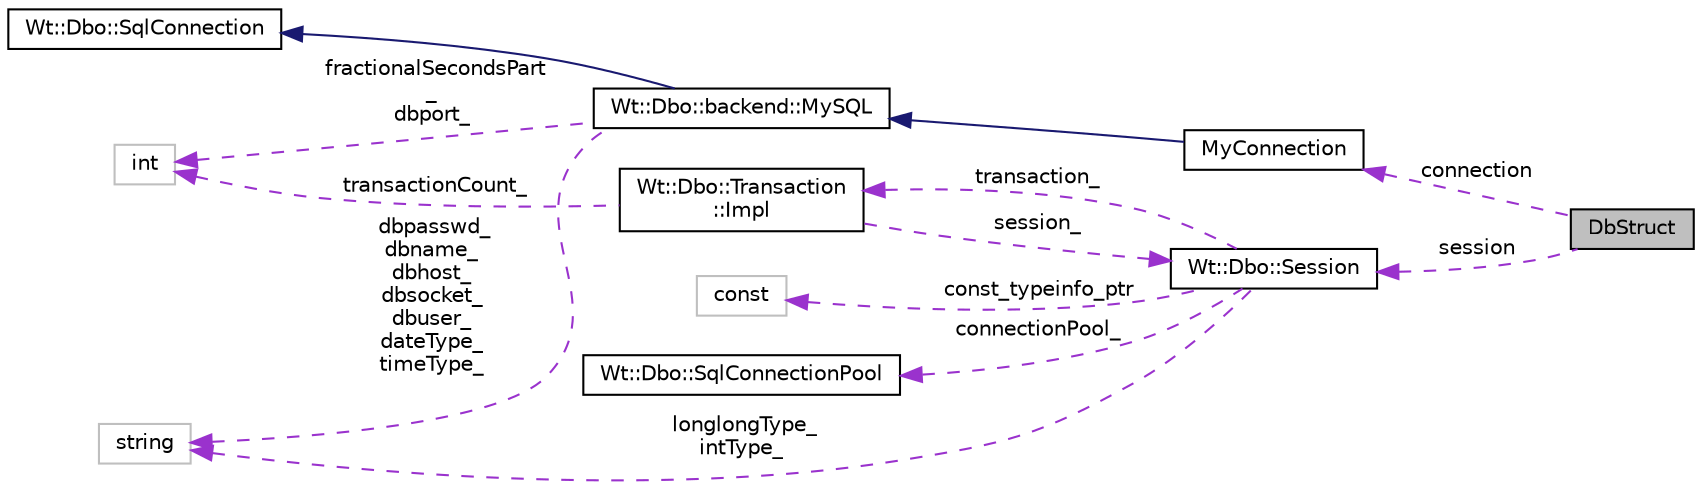 digraph "DbStruct"
{
 // LATEX_PDF_SIZE
  edge [fontname="Helvetica",fontsize="10",labelfontname="Helvetica",labelfontsize="10"];
  node [fontname="Helvetica",fontsize="10",shape=record];
  rankdir="LR";
  Node1 [label="DbStruct",height=0.2,width=0.4,color="black", fillcolor="grey75", style="filled", fontcolor="black",tooltip=" "];
  Node2 -> Node1 [dir="back",color="darkorchid3",fontsize="10",style="dashed",label=" connection" ];
  Node2 [label="MyConnection",height=0.2,width=0.4,color="black", fillcolor="white", style="filled",URL="$classMyConnection.html",tooltip=" "];
  Node3 -> Node2 [dir="back",color="midnightblue",fontsize="10",style="solid"];
  Node3 [label="Wt::Dbo::backend::MySQL",height=0.2,width=0.4,color="black", fillcolor="white", style="filled",URL="$classWt_1_1Dbo_1_1backend_1_1MySQL.html",tooltip="A MySQL connection."];
  Node4 -> Node3 [dir="back",color="midnightblue",fontsize="10",style="solid"];
  Node4 [label="Wt::Dbo::SqlConnection",height=0.2,width=0.4,color="black", fillcolor="white", style="filled",URL="$classWt_1_1Dbo_1_1SqlConnection.html",tooltip="Abstract base class for an SQL connection."];
  Node5 -> Node3 [dir="back",color="darkorchid3",fontsize="10",style="dashed",label=" fractionalSecondsPart\l_\ndbport_" ];
  Node5 [label="int",height=0.2,width=0.4,color="grey75", fillcolor="white", style="filled",tooltip=" "];
  Node6 -> Node3 [dir="back",color="darkorchid3",fontsize="10",style="dashed",label=" dbpasswd_\ndbname_\ndbhost_\ndbsocket_\ndbuser_\ndateType_\ntimeType_" ];
  Node6 [label="string",height=0.2,width=0.4,color="grey75", fillcolor="white", style="filled",tooltip=" "];
  Node7 -> Node1 [dir="back",color="darkorchid3",fontsize="10",style="dashed",label=" session" ];
  Node7 [label="Wt::Dbo::Session",height=0.2,width=0.4,color="black", fillcolor="white", style="filled",URL="$classWt_1_1Dbo_1_1Session.html",tooltip="A database session."];
  Node8 -> Node7 [dir="back",color="darkorchid3",fontsize="10",style="dashed",label=" transaction_" ];
  Node8 [label="Wt::Dbo::Transaction\l::Impl",height=0.2,width=0.4,color="black", fillcolor="white", style="filled",URL="$structWt_1_1Dbo_1_1Transaction_1_1Impl.html",tooltip=" "];
  Node5 -> Node8 [dir="back",color="darkorchid3",fontsize="10",style="dashed",label=" transactionCount_" ];
  Node7 -> Node8 [dir="back",color="darkorchid3",fontsize="10",style="dashed",label=" session_" ];
  Node6 -> Node7 [dir="back",color="darkorchid3",fontsize="10",style="dashed",label=" longlongType_\nintType_" ];
  Node9 -> Node7 [dir="back",color="darkorchid3",fontsize="10",style="dashed",label=" const_typeinfo_ptr" ];
  Node9 [label="const",height=0.2,width=0.4,color="grey75", fillcolor="white", style="filled",tooltip=" "];
  Node10 -> Node7 [dir="back",color="darkorchid3",fontsize="10",style="dashed",label=" connectionPool_" ];
  Node10 [label="Wt::Dbo::SqlConnectionPool",height=0.2,width=0.4,color="black", fillcolor="white", style="filled",URL="$classWt_1_1Dbo_1_1SqlConnectionPool.html",tooltip="Abstract base class for a SQL connection pool."];
}
